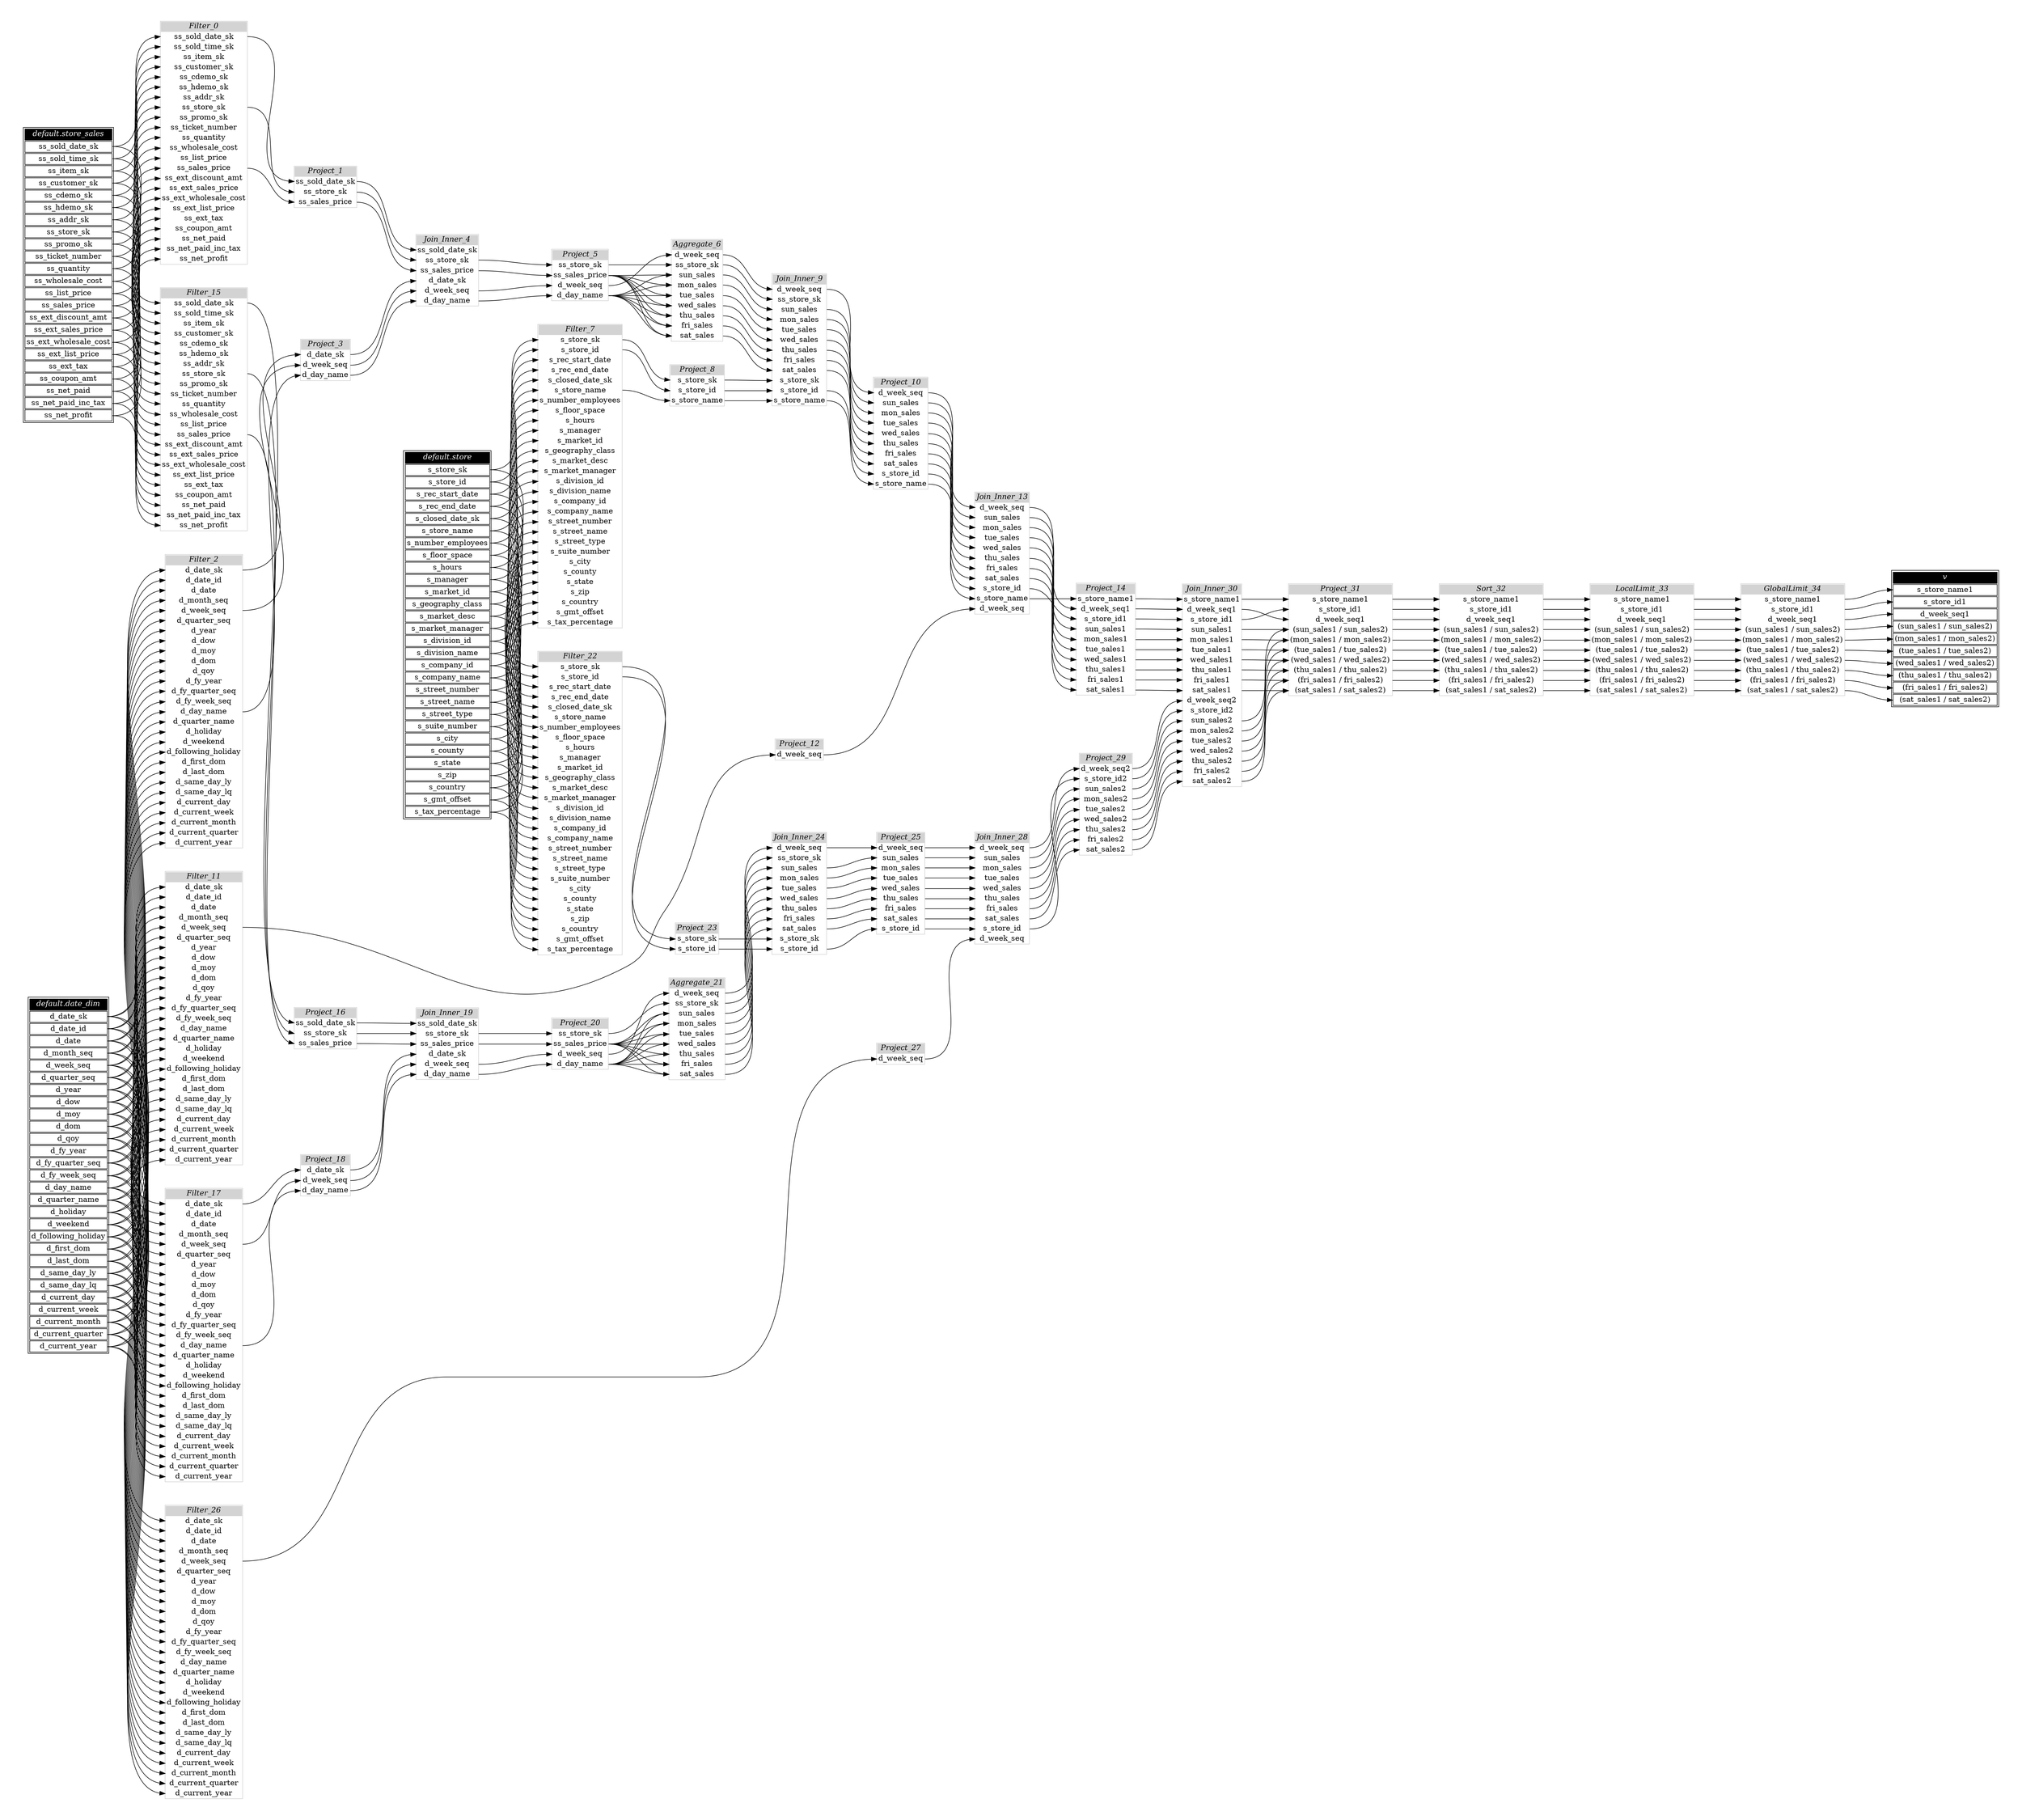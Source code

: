 // Automatically generated by TPCDSFlowTestSuite


digraph {
  graph [pad="0.5" nodesep="0.5" ranksep="1" fontname="Helvetica" rankdir=LR];
  node [shape=plaintext]

  
"Aggregate_21" [label=<
<table color="lightgray" border="1" cellborder="0" cellspacing="0">
  <tr><td bgcolor="lightgray" port="nodeName"><i>Aggregate_21</i></td></tr>
  <tr><td port="0">d_week_seq</td></tr>
<tr><td port="1">ss_store_sk</td></tr>
<tr><td port="2">sun_sales</td></tr>
<tr><td port="3">mon_sales</td></tr>
<tr><td port="4">tue_sales</td></tr>
<tr><td port="5">wed_sales</td></tr>
<tr><td port="6">thu_sales</td></tr>
<tr><td port="7">fri_sales</td></tr>
<tr><td port="8">sat_sales</td></tr>
</table>>];
     

"Aggregate_6" [label=<
<table color="lightgray" border="1" cellborder="0" cellspacing="0">
  <tr><td bgcolor="lightgray" port="nodeName"><i>Aggregate_6</i></td></tr>
  <tr><td port="0">d_week_seq</td></tr>
<tr><td port="1">ss_store_sk</td></tr>
<tr><td port="2">sun_sales</td></tr>
<tr><td port="3">mon_sales</td></tr>
<tr><td port="4">tue_sales</td></tr>
<tr><td port="5">wed_sales</td></tr>
<tr><td port="6">thu_sales</td></tr>
<tr><td port="7">fri_sales</td></tr>
<tr><td port="8">sat_sales</td></tr>
</table>>];
     

"Filter_0" [label=<
<table color="lightgray" border="1" cellborder="0" cellspacing="0">
  <tr><td bgcolor="lightgray" port="nodeName"><i>Filter_0</i></td></tr>
  <tr><td port="0">ss_sold_date_sk</td></tr>
<tr><td port="1">ss_sold_time_sk</td></tr>
<tr><td port="2">ss_item_sk</td></tr>
<tr><td port="3">ss_customer_sk</td></tr>
<tr><td port="4">ss_cdemo_sk</td></tr>
<tr><td port="5">ss_hdemo_sk</td></tr>
<tr><td port="6">ss_addr_sk</td></tr>
<tr><td port="7">ss_store_sk</td></tr>
<tr><td port="8">ss_promo_sk</td></tr>
<tr><td port="9">ss_ticket_number</td></tr>
<tr><td port="10">ss_quantity</td></tr>
<tr><td port="11">ss_wholesale_cost</td></tr>
<tr><td port="12">ss_list_price</td></tr>
<tr><td port="13">ss_sales_price</td></tr>
<tr><td port="14">ss_ext_discount_amt</td></tr>
<tr><td port="15">ss_ext_sales_price</td></tr>
<tr><td port="16">ss_ext_wholesale_cost</td></tr>
<tr><td port="17">ss_ext_list_price</td></tr>
<tr><td port="18">ss_ext_tax</td></tr>
<tr><td port="19">ss_coupon_amt</td></tr>
<tr><td port="20">ss_net_paid</td></tr>
<tr><td port="21">ss_net_paid_inc_tax</td></tr>
<tr><td port="22">ss_net_profit</td></tr>
</table>>];
     

"Filter_11" [label=<
<table color="lightgray" border="1" cellborder="0" cellspacing="0">
  <tr><td bgcolor="lightgray" port="nodeName"><i>Filter_11</i></td></tr>
  <tr><td port="0">d_date_sk</td></tr>
<tr><td port="1">d_date_id</td></tr>
<tr><td port="2">d_date</td></tr>
<tr><td port="3">d_month_seq</td></tr>
<tr><td port="4">d_week_seq</td></tr>
<tr><td port="5">d_quarter_seq</td></tr>
<tr><td port="6">d_year</td></tr>
<tr><td port="7">d_dow</td></tr>
<tr><td port="8">d_moy</td></tr>
<tr><td port="9">d_dom</td></tr>
<tr><td port="10">d_qoy</td></tr>
<tr><td port="11">d_fy_year</td></tr>
<tr><td port="12">d_fy_quarter_seq</td></tr>
<tr><td port="13">d_fy_week_seq</td></tr>
<tr><td port="14">d_day_name</td></tr>
<tr><td port="15">d_quarter_name</td></tr>
<tr><td port="16">d_holiday</td></tr>
<tr><td port="17">d_weekend</td></tr>
<tr><td port="18">d_following_holiday</td></tr>
<tr><td port="19">d_first_dom</td></tr>
<tr><td port="20">d_last_dom</td></tr>
<tr><td port="21">d_same_day_ly</td></tr>
<tr><td port="22">d_same_day_lq</td></tr>
<tr><td port="23">d_current_day</td></tr>
<tr><td port="24">d_current_week</td></tr>
<tr><td port="25">d_current_month</td></tr>
<tr><td port="26">d_current_quarter</td></tr>
<tr><td port="27">d_current_year</td></tr>
</table>>];
     

"Filter_15" [label=<
<table color="lightgray" border="1" cellborder="0" cellspacing="0">
  <tr><td bgcolor="lightgray" port="nodeName"><i>Filter_15</i></td></tr>
  <tr><td port="0">ss_sold_date_sk</td></tr>
<tr><td port="1">ss_sold_time_sk</td></tr>
<tr><td port="2">ss_item_sk</td></tr>
<tr><td port="3">ss_customer_sk</td></tr>
<tr><td port="4">ss_cdemo_sk</td></tr>
<tr><td port="5">ss_hdemo_sk</td></tr>
<tr><td port="6">ss_addr_sk</td></tr>
<tr><td port="7">ss_store_sk</td></tr>
<tr><td port="8">ss_promo_sk</td></tr>
<tr><td port="9">ss_ticket_number</td></tr>
<tr><td port="10">ss_quantity</td></tr>
<tr><td port="11">ss_wholesale_cost</td></tr>
<tr><td port="12">ss_list_price</td></tr>
<tr><td port="13">ss_sales_price</td></tr>
<tr><td port="14">ss_ext_discount_amt</td></tr>
<tr><td port="15">ss_ext_sales_price</td></tr>
<tr><td port="16">ss_ext_wholesale_cost</td></tr>
<tr><td port="17">ss_ext_list_price</td></tr>
<tr><td port="18">ss_ext_tax</td></tr>
<tr><td port="19">ss_coupon_amt</td></tr>
<tr><td port="20">ss_net_paid</td></tr>
<tr><td port="21">ss_net_paid_inc_tax</td></tr>
<tr><td port="22">ss_net_profit</td></tr>
</table>>];
     

"Filter_17" [label=<
<table color="lightgray" border="1" cellborder="0" cellspacing="0">
  <tr><td bgcolor="lightgray" port="nodeName"><i>Filter_17</i></td></tr>
  <tr><td port="0">d_date_sk</td></tr>
<tr><td port="1">d_date_id</td></tr>
<tr><td port="2">d_date</td></tr>
<tr><td port="3">d_month_seq</td></tr>
<tr><td port="4">d_week_seq</td></tr>
<tr><td port="5">d_quarter_seq</td></tr>
<tr><td port="6">d_year</td></tr>
<tr><td port="7">d_dow</td></tr>
<tr><td port="8">d_moy</td></tr>
<tr><td port="9">d_dom</td></tr>
<tr><td port="10">d_qoy</td></tr>
<tr><td port="11">d_fy_year</td></tr>
<tr><td port="12">d_fy_quarter_seq</td></tr>
<tr><td port="13">d_fy_week_seq</td></tr>
<tr><td port="14">d_day_name</td></tr>
<tr><td port="15">d_quarter_name</td></tr>
<tr><td port="16">d_holiday</td></tr>
<tr><td port="17">d_weekend</td></tr>
<tr><td port="18">d_following_holiday</td></tr>
<tr><td port="19">d_first_dom</td></tr>
<tr><td port="20">d_last_dom</td></tr>
<tr><td port="21">d_same_day_ly</td></tr>
<tr><td port="22">d_same_day_lq</td></tr>
<tr><td port="23">d_current_day</td></tr>
<tr><td port="24">d_current_week</td></tr>
<tr><td port="25">d_current_month</td></tr>
<tr><td port="26">d_current_quarter</td></tr>
<tr><td port="27">d_current_year</td></tr>
</table>>];
     

"Filter_2" [label=<
<table color="lightgray" border="1" cellborder="0" cellspacing="0">
  <tr><td bgcolor="lightgray" port="nodeName"><i>Filter_2</i></td></tr>
  <tr><td port="0">d_date_sk</td></tr>
<tr><td port="1">d_date_id</td></tr>
<tr><td port="2">d_date</td></tr>
<tr><td port="3">d_month_seq</td></tr>
<tr><td port="4">d_week_seq</td></tr>
<tr><td port="5">d_quarter_seq</td></tr>
<tr><td port="6">d_year</td></tr>
<tr><td port="7">d_dow</td></tr>
<tr><td port="8">d_moy</td></tr>
<tr><td port="9">d_dom</td></tr>
<tr><td port="10">d_qoy</td></tr>
<tr><td port="11">d_fy_year</td></tr>
<tr><td port="12">d_fy_quarter_seq</td></tr>
<tr><td port="13">d_fy_week_seq</td></tr>
<tr><td port="14">d_day_name</td></tr>
<tr><td port="15">d_quarter_name</td></tr>
<tr><td port="16">d_holiday</td></tr>
<tr><td port="17">d_weekend</td></tr>
<tr><td port="18">d_following_holiday</td></tr>
<tr><td port="19">d_first_dom</td></tr>
<tr><td port="20">d_last_dom</td></tr>
<tr><td port="21">d_same_day_ly</td></tr>
<tr><td port="22">d_same_day_lq</td></tr>
<tr><td port="23">d_current_day</td></tr>
<tr><td port="24">d_current_week</td></tr>
<tr><td port="25">d_current_month</td></tr>
<tr><td port="26">d_current_quarter</td></tr>
<tr><td port="27">d_current_year</td></tr>
</table>>];
     

"Filter_22" [label=<
<table color="lightgray" border="1" cellborder="0" cellspacing="0">
  <tr><td bgcolor="lightgray" port="nodeName"><i>Filter_22</i></td></tr>
  <tr><td port="0">s_store_sk</td></tr>
<tr><td port="1">s_store_id</td></tr>
<tr><td port="2">s_rec_start_date</td></tr>
<tr><td port="3">s_rec_end_date</td></tr>
<tr><td port="4">s_closed_date_sk</td></tr>
<tr><td port="5">s_store_name</td></tr>
<tr><td port="6">s_number_employees</td></tr>
<tr><td port="7">s_floor_space</td></tr>
<tr><td port="8">s_hours</td></tr>
<tr><td port="9">s_manager</td></tr>
<tr><td port="10">s_market_id</td></tr>
<tr><td port="11">s_geography_class</td></tr>
<tr><td port="12">s_market_desc</td></tr>
<tr><td port="13">s_market_manager</td></tr>
<tr><td port="14">s_division_id</td></tr>
<tr><td port="15">s_division_name</td></tr>
<tr><td port="16">s_company_id</td></tr>
<tr><td port="17">s_company_name</td></tr>
<tr><td port="18">s_street_number</td></tr>
<tr><td port="19">s_street_name</td></tr>
<tr><td port="20">s_street_type</td></tr>
<tr><td port="21">s_suite_number</td></tr>
<tr><td port="22">s_city</td></tr>
<tr><td port="23">s_county</td></tr>
<tr><td port="24">s_state</td></tr>
<tr><td port="25">s_zip</td></tr>
<tr><td port="26">s_country</td></tr>
<tr><td port="27">s_gmt_offset</td></tr>
<tr><td port="28">s_tax_percentage</td></tr>
</table>>];
     

"Filter_26" [label=<
<table color="lightgray" border="1" cellborder="0" cellspacing="0">
  <tr><td bgcolor="lightgray" port="nodeName"><i>Filter_26</i></td></tr>
  <tr><td port="0">d_date_sk</td></tr>
<tr><td port="1">d_date_id</td></tr>
<tr><td port="2">d_date</td></tr>
<tr><td port="3">d_month_seq</td></tr>
<tr><td port="4">d_week_seq</td></tr>
<tr><td port="5">d_quarter_seq</td></tr>
<tr><td port="6">d_year</td></tr>
<tr><td port="7">d_dow</td></tr>
<tr><td port="8">d_moy</td></tr>
<tr><td port="9">d_dom</td></tr>
<tr><td port="10">d_qoy</td></tr>
<tr><td port="11">d_fy_year</td></tr>
<tr><td port="12">d_fy_quarter_seq</td></tr>
<tr><td port="13">d_fy_week_seq</td></tr>
<tr><td port="14">d_day_name</td></tr>
<tr><td port="15">d_quarter_name</td></tr>
<tr><td port="16">d_holiday</td></tr>
<tr><td port="17">d_weekend</td></tr>
<tr><td port="18">d_following_holiday</td></tr>
<tr><td port="19">d_first_dom</td></tr>
<tr><td port="20">d_last_dom</td></tr>
<tr><td port="21">d_same_day_ly</td></tr>
<tr><td port="22">d_same_day_lq</td></tr>
<tr><td port="23">d_current_day</td></tr>
<tr><td port="24">d_current_week</td></tr>
<tr><td port="25">d_current_month</td></tr>
<tr><td port="26">d_current_quarter</td></tr>
<tr><td port="27">d_current_year</td></tr>
</table>>];
     

"Filter_7" [label=<
<table color="lightgray" border="1" cellborder="0" cellspacing="0">
  <tr><td bgcolor="lightgray" port="nodeName"><i>Filter_7</i></td></tr>
  <tr><td port="0">s_store_sk</td></tr>
<tr><td port="1">s_store_id</td></tr>
<tr><td port="2">s_rec_start_date</td></tr>
<tr><td port="3">s_rec_end_date</td></tr>
<tr><td port="4">s_closed_date_sk</td></tr>
<tr><td port="5">s_store_name</td></tr>
<tr><td port="6">s_number_employees</td></tr>
<tr><td port="7">s_floor_space</td></tr>
<tr><td port="8">s_hours</td></tr>
<tr><td port="9">s_manager</td></tr>
<tr><td port="10">s_market_id</td></tr>
<tr><td port="11">s_geography_class</td></tr>
<tr><td port="12">s_market_desc</td></tr>
<tr><td port="13">s_market_manager</td></tr>
<tr><td port="14">s_division_id</td></tr>
<tr><td port="15">s_division_name</td></tr>
<tr><td port="16">s_company_id</td></tr>
<tr><td port="17">s_company_name</td></tr>
<tr><td port="18">s_street_number</td></tr>
<tr><td port="19">s_street_name</td></tr>
<tr><td port="20">s_street_type</td></tr>
<tr><td port="21">s_suite_number</td></tr>
<tr><td port="22">s_city</td></tr>
<tr><td port="23">s_county</td></tr>
<tr><td port="24">s_state</td></tr>
<tr><td port="25">s_zip</td></tr>
<tr><td port="26">s_country</td></tr>
<tr><td port="27">s_gmt_offset</td></tr>
<tr><td port="28">s_tax_percentage</td></tr>
</table>>];
     

"GlobalLimit_34" [label=<
<table color="lightgray" border="1" cellborder="0" cellspacing="0">
  <tr><td bgcolor="lightgray" port="nodeName"><i>GlobalLimit_34</i></td></tr>
  <tr><td port="0">s_store_name1</td></tr>
<tr><td port="1">s_store_id1</td></tr>
<tr><td port="2">d_week_seq1</td></tr>
<tr><td port="3">(sun_sales1 / sun_sales2)</td></tr>
<tr><td port="4">(mon_sales1 / mon_sales2)</td></tr>
<tr><td port="5">(tue_sales1 / tue_sales2)</td></tr>
<tr><td port="6">(wed_sales1 / wed_sales2)</td></tr>
<tr><td port="7">(thu_sales1 / thu_sales2)</td></tr>
<tr><td port="8">(fri_sales1 / fri_sales2)</td></tr>
<tr><td port="9">(sat_sales1 / sat_sales2)</td></tr>
</table>>];
     

"Join_Inner_13" [label=<
<table color="lightgray" border="1" cellborder="0" cellspacing="0">
  <tr><td bgcolor="lightgray" port="nodeName"><i>Join_Inner_13</i></td></tr>
  <tr><td port="0">d_week_seq</td></tr>
<tr><td port="1">sun_sales</td></tr>
<tr><td port="2">mon_sales</td></tr>
<tr><td port="3">tue_sales</td></tr>
<tr><td port="4">wed_sales</td></tr>
<tr><td port="5">thu_sales</td></tr>
<tr><td port="6">fri_sales</td></tr>
<tr><td port="7">sat_sales</td></tr>
<tr><td port="8">s_store_id</td></tr>
<tr><td port="9">s_store_name</td></tr>
<tr><td port="10">d_week_seq</td></tr>
</table>>];
     

"Join_Inner_19" [label=<
<table color="lightgray" border="1" cellborder="0" cellspacing="0">
  <tr><td bgcolor="lightgray" port="nodeName"><i>Join_Inner_19</i></td></tr>
  <tr><td port="0">ss_sold_date_sk</td></tr>
<tr><td port="1">ss_store_sk</td></tr>
<tr><td port="2">ss_sales_price</td></tr>
<tr><td port="3">d_date_sk</td></tr>
<tr><td port="4">d_week_seq</td></tr>
<tr><td port="5">d_day_name</td></tr>
</table>>];
     

"Join_Inner_24" [label=<
<table color="lightgray" border="1" cellborder="0" cellspacing="0">
  <tr><td bgcolor="lightgray" port="nodeName"><i>Join_Inner_24</i></td></tr>
  <tr><td port="0">d_week_seq</td></tr>
<tr><td port="1">ss_store_sk</td></tr>
<tr><td port="2">sun_sales</td></tr>
<tr><td port="3">mon_sales</td></tr>
<tr><td port="4">tue_sales</td></tr>
<tr><td port="5">wed_sales</td></tr>
<tr><td port="6">thu_sales</td></tr>
<tr><td port="7">fri_sales</td></tr>
<tr><td port="8">sat_sales</td></tr>
<tr><td port="9">s_store_sk</td></tr>
<tr><td port="10">s_store_id</td></tr>
</table>>];
     

"Join_Inner_28" [label=<
<table color="lightgray" border="1" cellborder="0" cellspacing="0">
  <tr><td bgcolor="lightgray" port="nodeName"><i>Join_Inner_28</i></td></tr>
  <tr><td port="0">d_week_seq</td></tr>
<tr><td port="1">sun_sales</td></tr>
<tr><td port="2">mon_sales</td></tr>
<tr><td port="3">tue_sales</td></tr>
<tr><td port="4">wed_sales</td></tr>
<tr><td port="5">thu_sales</td></tr>
<tr><td port="6">fri_sales</td></tr>
<tr><td port="7">sat_sales</td></tr>
<tr><td port="8">s_store_id</td></tr>
<tr><td port="9">d_week_seq</td></tr>
</table>>];
     

"Join_Inner_30" [label=<
<table color="lightgray" border="1" cellborder="0" cellspacing="0">
  <tr><td bgcolor="lightgray" port="nodeName"><i>Join_Inner_30</i></td></tr>
  <tr><td port="0">s_store_name1</td></tr>
<tr><td port="1">d_week_seq1</td></tr>
<tr><td port="2">s_store_id1</td></tr>
<tr><td port="3">sun_sales1</td></tr>
<tr><td port="4">mon_sales1</td></tr>
<tr><td port="5">tue_sales1</td></tr>
<tr><td port="6">wed_sales1</td></tr>
<tr><td port="7">thu_sales1</td></tr>
<tr><td port="8">fri_sales1</td></tr>
<tr><td port="9">sat_sales1</td></tr>
<tr><td port="10">d_week_seq2</td></tr>
<tr><td port="11">s_store_id2</td></tr>
<tr><td port="12">sun_sales2</td></tr>
<tr><td port="13">mon_sales2</td></tr>
<tr><td port="14">tue_sales2</td></tr>
<tr><td port="15">wed_sales2</td></tr>
<tr><td port="16">thu_sales2</td></tr>
<tr><td port="17">fri_sales2</td></tr>
<tr><td port="18">sat_sales2</td></tr>
</table>>];
     

"Join_Inner_4" [label=<
<table color="lightgray" border="1" cellborder="0" cellspacing="0">
  <tr><td bgcolor="lightgray" port="nodeName"><i>Join_Inner_4</i></td></tr>
  <tr><td port="0">ss_sold_date_sk</td></tr>
<tr><td port="1">ss_store_sk</td></tr>
<tr><td port="2">ss_sales_price</td></tr>
<tr><td port="3">d_date_sk</td></tr>
<tr><td port="4">d_week_seq</td></tr>
<tr><td port="5">d_day_name</td></tr>
</table>>];
     

"Join_Inner_9" [label=<
<table color="lightgray" border="1" cellborder="0" cellspacing="0">
  <tr><td bgcolor="lightgray" port="nodeName"><i>Join_Inner_9</i></td></tr>
  <tr><td port="0">d_week_seq</td></tr>
<tr><td port="1">ss_store_sk</td></tr>
<tr><td port="2">sun_sales</td></tr>
<tr><td port="3">mon_sales</td></tr>
<tr><td port="4">tue_sales</td></tr>
<tr><td port="5">wed_sales</td></tr>
<tr><td port="6">thu_sales</td></tr>
<tr><td port="7">fri_sales</td></tr>
<tr><td port="8">sat_sales</td></tr>
<tr><td port="9">s_store_sk</td></tr>
<tr><td port="10">s_store_id</td></tr>
<tr><td port="11">s_store_name</td></tr>
</table>>];
     

"LocalLimit_33" [label=<
<table color="lightgray" border="1" cellborder="0" cellspacing="0">
  <tr><td bgcolor="lightgray" port="nodeName"><i>LocalLimit_33</i></td></tr>
  <tr><td port="0">s_store_name1</td></tr>
<tr><td port="1">s_store_id1</td></tr>
<tr><td port="2">d_week_seq1</td></tr>
<tr><td port="3">(sun_sales1 / sun_sales2)</td></tr>
<tr><td port="4">(mon_sales1 / mon_sales2)</td></tr>
<tr><td port="5">(tue_sales1 / tue_sales2)</td></tr>
<tr><td port="6">(wed_sales1 / wed_sales2)</td></tr>
<tr><td port="7">(thu_sales1 / thu_sales2)</td></tr>
<tr><td port="8">(fri_sales1 / fri_sales2)</td></tr>
<tr><td port="9">(sat_sales1 / sat_sales2)</td></tr>
</table>>];
     

"Project_1" [label=<
<table color="lightgray" border="1" cellborder="0" cellspacing="0">
  <tr><td bgcolor="lightgray" port="nodeName"><i>Project_1</i></td></tr>
  <tr><td port="0">ss_sold_date_sk</td></tr>
<tr><td port="1">ss_store_sk</td></tr>
<tr><td port="2">ss_sales_price</td></tr>
</table>>];
     

"Project_10" [label=<
<table color="lightgray" border="1" cellborder="0" cellspacing="0">
  <tr><td bgcolor="lightgray" port="nodeName"><i>Project_10</i></td></tr>
  <tr><td port="0">d_week_seq</td></tr>
<tr><td port="1">sun_sales</td></tr>
<tr><td port="2">mon_sales</td></tr>
<tr><td port="3">tue_sales</td></tr>
<tr><td port="4">wed_sales</td></tr>
<tr><td port="5">thu_sales</td></tr>
<tr><td port="6">fri_sales</td></tr>
<tr><td port="7">sat_sales</td></tr>
<tr><td port="8">s_store_id</td></tr>
<tr><td port="9">s_store_name</td></tr>
</table>>];
     

"Project_12" [label=<
<table color="lightgray" border="1" cellborder="0" cellspacing="0">
  <tr><td bgcolor="lightgray" port="nodeName"><i>Project_12</i></td></tr>
  <tr><td port="0">d_week_seq</td></tr>
</table>>];
     

"Project_14" [label=<
<table color="lightgray" border="1" cellborder="0" cellspacing="0">
  <tr><td bgcolor="lightgray" port="nodeName"><i>Project_14</i></td></tr>
  <tr><td port="0">s_store_name1</td></tr>
<tr><td port="1">d_week_seq1</td></tr>
<tr><td port="2">s_store_id1</td></tr>
<tr><td port="3">sun_sales1</td></tr>
<tr><td port="4">mon_sales1</td></tr>
<tr><td port="5">tue_sales1</td></tr>
<tr><td port="6">wed_sales1</td></tr>
<tr><td port="7">thu_sales1</td></tr>
<tr><td port="8">fri_sales1</td></tr>
<tr><td port="9">sat_sales1</td></tr>
</table>>];
     

"Project_16" [label=<
<table color="lightgray" border="1" cellborder="0" cellspacing="0">
  <tr><td bgcolor="lightgray" port="nodeName"><i>Project_16</i></td></tr>
  <tr><td port="0">ss_sold_date_sk</td></tr>
<tr><td port="1">ss_store_sk</td></tr>
<tr><td port="2">ss_sales_price</td></tr>
</table>>];
     

"Project_18" [label=<
<table color="lightgray" border="1" cellborder="0" cellspacing="0">
  <tr><td bgcolor="lightgray" port="nodeName"><i>Project_18</i></td></tr>
  <tr><td port="0">d_date_sk</td></tr>
<tr><td port="1">d_week_seq</td></tr>
<tr><td port="2">d_day_name</td></tr>
</table>>];
     

"Project_20" [label=<
<table color="lightgray" border="1" cellborder="0" cellspacing="0">
  <tr><td bgcolor="lightgray" port="nodeName"><i>Project_20</i></td></tr>
  <tr><td port="0">ss_store_sk</td></tr>
<tr><td port="1">ss_sales_price</td></tr>
<tr><td port="2">d_week_seq</td></tr>
<tr><td port="3">d_day_name</td></tr>
</table>>];
     

"Project_23" [label=<
<table color="lightgray" border="1" cellborder="0" cellspacing="0">
  <tr><td bgcolor="lightgray" port="nodeName"><i>Project_23</i></td></tr>
  <tr><td port="0">s_store_sk</td></tr>
<tr><td port="1">s_store_id</td></tr>
</table>>];
     

"Project_25" [label=<
<table color="lightgray" border="1" cellborder="0" cellspacing="0">
  <tr><td bgcolor="lightgray" port="nodeName"><i>Project_25</i></td></tr>
  <tr><td port="0">d_week_seq</td></tr>
<tr><td port="1">sun_sales</td></tr>
<tr><td port="2">mon_sales</td></tr>
<tr><td port="3">tue_sales</td></tr>
<tr><td port="4">wed_sales</td></tr>
<tr><td port="5">thu_sales</td></tr>
<tr><td port="6">fri_sales</td></tr>
<tr><td port="7">sat_sales</td></tr>
<tr><td port="8">s_store_id</td></tr>
</table>>];
     

"Project_27" [label=<
<table color="lightgray" border="1" cellborder="0" cellspacing="0">
  <tr><td bgcolor="lightgray" port="nodeName"><i>Project_27</i></td></tr>
  <tr><td port="0">d_week_seq</td></tr>
</table>>];
     

"Project_29" [label=<
<table color="lightgray" border="1" cellborder="0" cellspacing="0">
  <tr><td bgcolor="lightgray" port="nodeName"><i>Project_29</i></td></tr>
  <tr><td port="0">d_week_seq2</td></tr>
<tr><td port="1">s_store_id2</td></tr>
<tr><td port="2">sun_sales2</td></tr>
<tr><td port="3">mon_sales2</td></tr>
<tr><td port="4">tue_sales2</td></tr>
<tr><td port="5">wed_sales2</td></tr>
<tr><td port="6">thu_sales2</td></tr>
<tr><td port="7">fri_sales2</td></tr>
<tr><td port="8">sat_sales2</td></tr>
</table>>];
     

"Project_3" [label=<
<table color="lightgray" border="1" cellborder="0" cellspacing="0">
  <tr><td bgcolor="lightgray" port="nodeName"><i>Project_3</i></td></tr>
  <tr><td port="0">d_date_sk</td></tr>
<tr><td port="1">d_week_seq</td></tr>
<tr><td port="2">d_day_name</td></tr>
</table>>];
     

"Project_31" [label=<
<table color="lightgray" border="1" cellborder="0" cellspacing="0">
  <tr><td bgcolor="lightgray" port="nodeName"><i>Project_31</i></td></tr>
  <tr><td port="0">s_store_name1</td></tr>
<tr><td port="1">s_store_id1</td></tr>
<tr><td port="2">d_week_seq1</td></tr>
<tr><td port="3">(sun_sales1 / sun_sales2)</td></tr>
<tr><td port="4">(mon_sales1 / mon_sales2)</td></tr>
<tr><td port="5">(tue_sales1 / tue_sales2)</td></tr>
<tr><td port="6">(wed_sales1 / wed_sales2)</td></tr>
<tr><td port="7">(thu_sales1 / thu_sales2)</td></tr>
<tr><td port="8">(fri_sales1 / fri_sales2)</td></tr>
<tr><td port="9">(sat_sales1 / sat_sales2)</td></tr>
</table>>];
     

"Project_5" [label=<
<table color="lightgray" border="1" cellborder="0" cellspacing="0">
  <tr><td bgcolor="lightgray" port="nodeName"><i>Project_5</i></td></tr>
  <tr><td port="0">ss_store_sk</td></tr>
<tr><td port="1">ss_sales_price</td></tr>
<tr><td port="2">d_week_seq</td></tr>
<tr><td port="3">d_day_name</td></tr>
</table>>];
     

"Project_8" [label=<
<table color="lightgray" border="1" cellborder="0" cellspacing="0">
  <tr><td bgcolor="lightgray" port="nodeName"><i>Project_8</i></td></tr>
  <tr><td port="0">s_store_sk</td></tr>
<tr><td port="1">s_store_id</td></tr>
<tr><td port="2">s_store_name</td></tr>
</table>>];
     

"Sort_32" [label=<
<table color="lightgray" border="1" cellborder="0" cellspacing="0">
  <tr><td bgcolor="lightgray" port="nodeName"><i>Sort_32</i></td></tr>
  <tr><td port="0">s_store_name1</td></tr>
<tr><td port="1">s_store_id1</td></tr>
<tr><td port="2">d_week_seq1</td></tr>
<tr><td port="3">(sun_sales1 / sun_sales2)</td></tr>
<tr><td port="4">(mon_sales1 / mon_sales2)</td></tr>
<tr><td port="5">(tue_sales1 / tue_sales2)</td></tr>
<tr><td port="6">(wed_sales1 / wed_sales2)</td></tr>
<tr><td port="7">(thu_sales1 / thu_sales2)</td></tr>
<tr><td port="8">(fri_sales1 / fri_sales2)</td></tr>
<tr><td port="9">(sat_sales1 / sat_sales2)</td></tr>
</table>>];
     

"default.date_dim" [color="black" label=<
<table>
  <tr><td bgcolor="black" port="nodeName"><i><font color="white">default.date_dim</font></i></td></tr>
  <tr><td port="0">d_date_sk</td></tr>
<tr><td port="1">d_date_id</td></tr>
<tr><td port="2">d_date</td></tr>
<tr><td port="3">d_month_seq</td></tr>
<tr><td port="4">d_week_seq</td></tr>
<tr><td port="5">d_quarter_seq</td></tr>
<tr><td port="6">d_year</td></tr>
<tr><td port="7">d_dow</td></tr>
<tr><td port="8">d_moy</td></tr>
<tr><td port="9">d_dom</td></tr>
<tr><td port="10">d_qoy</td></tr>
<tr><td port="11">d_fy_year</td></tr>
<tr><td port="12">d_fy_quarter_seq</td></tr>
<tr><td port="13">d_fy_week_seq</td></tr>
<tr><td port="14">d_day_name</td></tr>
<tr><td port="15">d_quarter_name</td></tr>
<tr><td port="16">d_holiday</td></tr>
<tr><td port="17">d_weekend</td></tr>
<tr><td port="18">d_following_holiday</td></tr>
<tr><td port="19">d_first_dom</td></tr>
<tr><td port="20">d_last_dom</td></tr>
<tr><td port="21">d_same_day_ly</td></tr>
<tr><td port="22">d_same_day_lq</td></tr>
<tr><td port="23">d_current_day</td></tr>
<tr><td port="24">d_current_week</td></tr>
<tr><td port="25">d_current_month</td></tr>
<tr><td port="26">d_current_quarter</td></tr>
<tr><td port="27">d_current_year</td></tr>
</table>>];
     

"default.store" [color="black" label=<
<table>
  <tr><td bgcolor="black" port="nodeName"><i><font color="white">default.store</font></i></td></tr>
  <tr><td port="0">s_store_sk</td></tr>
<tr><td port="1">s_store_id</td></tr>
<tr><td port="2">s_rec_start_date</td></tr>
<tr><td port="3">s_rec_end_date</td></tr>
<tr><td port="4">s_closed_date_sk</td></tr>
<tr><td port="5">s_store_name</td></tr>
<tr><td port="6">s_number_employees</td></tr>
<tr><td port="7">s_floor_space</td></tr>
<tr><td port="8">s_hours</td></tr>
<tr><td port="9">s_manager</td></tr>
<tr><td port="10">s_market_id</td></tr>
<tr><td port="11">s_geography_class</td></tr>
<tr><td port="12">s_market_desc</td></tr>
<tr><td port="13">s_market_manager</td></tr>
<tr><td port="14">s_division_id</td></tr>
<tr><td port="15">s_division_name</td></tr>
<tr><td port="16">s_company_id</td></tr>
<tr><td port="17">s_company_name</td></tr>
<tr><td port="18">s_street_number</td></tr>
<tr><td port="19">s_street_name</td></tr>
<tr><td port="20">s_street_type</td></tr>
<tr><td port="21">s_suite_number</td></tr>
<tr><td port="22">s_city</td></tr>
<tr><td port="23">s_county</td></tr>
<tr><td port="24">s_state</td></tr>
<tr><td port="25">s_zip</td></tr>
<tr><td port="26">s_country</td></tr>
<tr><td port="27">s_gmt_offset</td></tr>
<tr><td port="28">s_tax_percentage</td></tr>
</table>>];
     

"default.store_sales" [color="black" label=<
<table>
  <tr><td bgcolor="black" port="nodeName"><i><font color="white">default.store_sales</font></i></td></tr>
  <tr><td port="0">ss_sold_date_sk</td></tr>
<tr><td port="1">ss_sold_time_sk</td></tr>
<tr><td port="2">ss_item_sk</td></tr>
<tr><td port="3">ss_customer_sk</td></tr>
<tr><td port="4">ss_cdemo_sk</td></tr>
<tr><td port="5">ss_hdemo_sk</td></tr>
<tr><td port="6">ss_addr_sk</td></tr>
<tr><td port="7">ss_store_sk</td></tr>
<tr><td port="8">ss_promo_sk</td></tr>
<tr><td port="9">ss_ticket_number</td></tr>
<tr><td port="10">ss_quantity</td></tr>
<tr><td port="11">ss_wholesale_cost</td></tr>
<tr><td port="12">ss_list_price</td></tr>
<tr><td port="13">ss_sales_price</td></tr>
<tr><td port="14">ss_ext_discount_amt</td></tr>
<tr><td port="15">ss_ext_sales_price</td></tr>
<tr><td port="16">ss_ext_wholesale_cost</td></tr>
<tr><td port="17">ss_ext_list_price</td></tr>
<tr><td port="18">ss_ext_tax</td></tr>
<tr><td port="19">ss_coupon_amt</td></tr>
<tr><td port="20">ss_net_paid</td></tr>
<tr><td port="21">ss_net_paid_inc_tax</td></tr>
<tr><td port="22">ss_net_profit</td></tr>
</table>>];
     

"v" [color="black" label=<
<table>
  <tr><td bgcolor="black" port="nodeName"><i><font color="white">v</font></i></td></tr>
  <tr><td port="0">s_store_name1</td></tr>
<tr><td port="1">s_store_id1</td></tr>
<tr><td port="2">d_week_seq1</td></tr>
<tr><td port="3">(sun_sales1 / sun_sales2)</td></tr>
<tr><td port="4">(mon_sales1 / mon_sales2)</td></tr>
<tr><td port="5">(tue_sales1 / tue_sales2)</td></tr>
<tr><td port="6">(wed_sales1 / wed_sales2)</td></tr>
<tr><td port="7">(thu_sales1 / thu_sales2)</td></tr>
<tr><td port="8">(fri_sales1 / fri_sales2)</td></tr>
<tr><td port="9">(sat_sales1 / sat_sales2)</td></tr>
</table>>];
     
  "Aggregate_21":0 -> "Join_Inner_24":0;
"Aggregate_21":1 -> "Join_Inner_24":1;
"Aggregate_21":2 -> "Join_Inner_24":2;
"Aggregate_21":3 -> "Join_Inner_24":3;
"Aggregate_21":4 -> "Join_Inner_24":4;
"Aggregate_21":5 -> "Join_Inner_24":5;
"Aggregate_21":6 -> "Join_Inner_24":6;
"Aggregate_21":7 -> "Join_Inner_24":7;
"Aggregate_21":8 -> "Join_Inner_24":8;
"Aggregate_6":0 -> "Join_Inner_9":0;
"Aggregate_6":1 -> "Join_Inner_9":1;
"Aggregate_6":2 -> "Join_Inner_9":2;
"Aggregate_6":3 -> "Join_Inner_9":3;
"Aggregate_6":4 -> "Join_Inner_9":4;
"Aggregate_6":5 -> "Join_Inner_9":5;
"Aggregate_6":6 -> "Join_Inner_9":6;
"Aggregate_6":7 -> "Join_Inner_9":7;
"Aggregate_6":8 -> "Join_Inner_9":8;
"Filter_0":0 -> "Project_1":0;
"Filter_0":13 -> "Project_1":2;
"Filter_0":7 -> "Project_1":1;
"Filter_11":4 -> "Project_12":0;
"Filter_15":0 -> "Project_16":0;
"Filter_15":13 -> "Project_16":2;
"Filter_15":7 -> "Project_16":1;
"Filter_17":0 -> "Project_18":0;
"Filter_17":14 -> "Project_18":2;
"Filter_17":4 -> "Project_18":1;
"Filter_2":0 -> "Project_3":0;
"Filter_2":14 -> "Project_3":2;
"Filter_2":4 -> "Project_3":1;
"Filter_22":0 -> "Project_23":0;
"Filter_22":1 -> "Project_23":1;
"Filter_26":4 -> "Project_27":0;
"Filter_7":0 -> "Project_8":0;
"Filter_7":1 -> "Project_8":1;
"Filter_7":5 -> "Project_8":2;
"GlobalLimit_34":0 -> "v":0;
"GlobalLimit_34":1 -> "v":1;
"GlobalLimit_34":2 -> "v":2;
"GlobalLimit_34":3 -> "v":3;
"GlobalLimit_34":4 -> "v":4;
"GlobalLimit_34":5 -> "v":5;
"GlobalLimit_34":6 -> "v":6;
"GlobalLimit_34":7 -> "v":7;
"GlobalLimit_34":8 -> "v":8;
"GlobalLimit_34":9 -> "v":9;
"Join_Inner_13":0 -> "Project_14":1;
"Join_Inner_13":1 -> "Project_14":3;
"Join_Inner_13":2 -> "Project_14":4;
"Join_Inner_13":3 -> "Project_14":5;
"Join_Inner_13":4 -> "Project_14":6;
"Join_Inner_13":5 -> "Project_14":7;
"Join_Inner_13":6 -> "Project_14":8;
"Join_Inner_13":7 -> "Project_14":9;
"Join_Inner_13":8 -> "Project_14":2;
"Join_Inner_13":9 -> "Project_14":0;
"Join_Inner_19":1 -> "Project_20":0;
"Join_Inner_19":2 -> "Project_20":1;
"Join_Inner_19":4 -> "Project_20":2;
"Join_Inner_19":5 -> "Project_20":3;
"Join_Inner_24":0 -> "Project_25":0;
"Join_Inner_24":10 -> "Project_25":8;
"Join_Inner_24":2 -> "Project_25":1;
"Join_Inner_24":3 -> "Project_25":2;
"Join_Inner_24":4 -> "Project_25":3;
"Join_Inner_24":5 -> "Project_25":4;
"Join_Inner_24":6 -> "Project_25":5;
"Join_Inner_24":7 -> "Project_25":6;
"Join_Inner_24":8 -> "Project_25":7;
"Join_Inner_28":0 -> "Project_29":0;
"Join_Inner_28":1 -> "Project_29":2;
"Join_Inner_28":2 -> "Project_29":3;
"Join_Inner_28":3 -> "Project_29":4;
"Join_Inner_28":4 -> "Project_29":5;
"Join_Inner_28":5 -> "Project_29":6;
"Join_Inner_28":6 -> "Project_29":7;
"Join_Inner_28":7 -> "Project_29":8;
"Join_Inner_28":8 -> "Project_29":1;
"Join_Inner_30":0 -> "Project_31":0;
"Join_Inner_30":1 -> "Project_31":2;
"Join_Inner_30":12 -> "Project_31":3;
"Join_Inner_30":13 -> "Project_31":4;
"Join_Inner_30":14 -> "Project_31":5;
"Join_Inner_30":15 -> "Project_31":6;
"Join_Inner_30":16 -> "Project_31":7;
"Join_Inner_30":17 -> "Project_31":8;
"Join_Inner_30":18 -> "Project_31":9;
"Join_Inner_30":2 -> "Project_31":1;
"Join_Inner_30":3 -> "Project_31":3;
"Join_Inner_30":4 -> "Project_31":4;
"Join_Inner_30":5 -> "Project_31":5;
"Join_Inner_30":6 -> "Project_31":6;
"Join_Inner_30":7 -> "Project_31":7;
"Join_Inner_30":8 -> "Project_31":8;
"Join_Inner_30":9 -> "Project_31":9;
"Join_Inner_4":1 -> "Project_5":0;
"Join_Inner_4":2 -> "Project_5":1;
"Join_Inner_4":4 -> "Project_5":2;
"Join_Inner_4":5 -> "Project_5":3;
"Join_Inner_9":0 -> "Project_10":0;
"Join_Inner_9":10 -> "Project_10":8;
"Join_Inner_9":11 -> "Project_10":9;
"Join_Inner_9":2 -> "Project_10":1;
"Join_Inner_9":3 -> "Project_10":2;
"Join_Inner_9":4 -> "Project_10":3;
"Join_Inner_9":5 -> "Project_10":4;
"Join_Inner_9":6 -> "Project_10":5;
"Join_Inner_9":7 -> "Project_10":6;
"Join_Inner_9":8 -> "Project_10":7;
"LocalLimit_33":0 -> "GlobalLimit_34":0;
"LocalLimit_33":1 -> "GlobalLimit_34":1;
"LocalLimit_33":2 -> "GlobalLimit_34":2;
"LocalLimit_33":3 -> "GlobalLimit_34":3;
"LocalLimit_33":4 -> "GlobalLimit_34":4;
"LocalLimit_33":5 -> "GlobalLimit_34":5;
"LocalLimit_33":6 -> "GlobalLimit_34":6;
"LocalLimit_33":7 -> "GlobalLimit_34":7;
"LocalLimit_33":8 -> "GlobalLimit_34":8;
"LocalLimit_33":9 -> "GlobalLimit_34":9;
"Project_1":0 -> "Join_Inner_4":0;
"Project_1":1 -> "Join_Inner_4":1;
"Project_1":2 -> "Join_Inner_4":2;
"Project_10":0 -> "Join_Inner_13":0;
"Project_10":1 -> "Join_Inner_13":1;
"Project_10":2 -> "Join_Inner_13":2;
"Project_10":3 -> "Join_Inner_13":3;
"Project_10":4 -> "Join_Inner_13":4;
"Project_10":5 -> "Join_Inner_13":5;
"Project_10":6 -> "Join_Inner_13":6;
"Project_10":7 -> "Join_Inner_13":7;
"Project_10":8 -> "Join_Inner_13":8;
"Project_10":9 -> "Join_Inner_13":9;
"Project_12":0 -> "Join_Inner_13":10;
"Project_14":0 -> "Join_Inner_30":0;
"Project_14":1 -> "Join_Inner_30":1;
"Project_14":2 -> "Join_Inner_30":2;
"Project_14":3 -> "Join_Inner_30":3;
"Project_14":4 -> "Join_Inner_30":4;
"Project_14":5 -> "Join_Inner_30":5;
"Project_14":6 -> "Join_Inner_30":6;
"Project_14":7 -> "Join_Inner_30":7;
"Project_14":8 -> "Join_Inner_30":8;
"Project_14":9 -> "Join_Inner_30":9;
"Project_16":0 -> "Join_Inner_19":0;
"Project_16":1 -> "Join_Inner_19":1;
"Project_16":2 -> "Join_Inner_19":2;
"Project_18":0 -> "Join_Inner_19":3;
"Project_18":1 -> "Join_Inner_19":4;
"Project_18":2 -> "Join_Inner_19":5;
"Project_20":0 -> "Aggregate_21":1;
"Project_20":1 -> "Aggregate_21":2;
"Project_20":1 -> "Aggregate_21":3;
"Project_20":1 -> "Aggregate_21":4;
"Project_20":1 -> "Aggregate_21":5;
"Project_20":1 -> "Aggregate_21":6;
"Project_20":1 -> "Aggregate_21":7;
"Project_20":1 -> "Aggregate_21":8;
"Project_20":2 -> "Aggregate_21":0;
"Project_20":3 -> "Aggregate_21":2;
"Project_20":3 -> "Aggregate_21":3;
"Project_20":3 -> "Aggregate_21":4;
"Project_20":3 -> "Aggregate_21":5;
"Project_20":3 -> "Aggregate_21":6;
"Project_20":3 -> "Aggregate_21":7;
"Project_20":3 -> "Aggregate_21":8;
"Project_23":0 -> "Join_Inner_24":9;
"Project_23":1 -> "Join_Inner_24":10;
"Project_25":0 -> "Join_Inner_28":0;
"Project_25":1 -> "Join_Inner_28":1;
"Project_25":2 -> "Join_Inner_28":2;
"Project_25":3 -> "Join_Inner_28":3;
"Project_25":4 -> "Join_Inner_28":4;
"Project_25":5 -> "Join_Inner_28":5;
"Project_25":6 -> "Join_Inner_28":6;
"Project_25":7 -> "Join_Inner_28":7;
"Project_25":8 -> "Join_Inner_28":8;
"Project_27":0 -> "Join_Inner_28":9;
"Project_29":0 -> "Join_Inner_30":10;
"Project_29":1 -> "Join_Inner_30":11;
"Project_29":2 -> "Join_Inner_30":12;
"Project_29":3 -> "Join_Inner_30":13;
"Project_29":4 -> "Join_Inner_30":14;
"Project_29":5 -> "Join_Inner_30":15;
"Project_29":6 -> "Join_Inner_30":16;
"Project_29":7 -> "Join_Inner_30":17;
"Project_29":8 -> "Join_Inner_30":18;
"Project_3":0 -> "Join_Inner_4":3;
"Project_3":1 -> "Join_Inner_4":4;
"Project_3":2 -> "Join_Inner_4":5;
"Project_31":0 -> "Sort_32":0;
"Project_31":1 -> "Sort_32":1;
"Project_31":2 -> "Sort_32":2;
"Project_31":3 -> "Sort_32":3;
"Project_31":4 -> "Sort_32":4;
"Project_31":5 -> "Sort_32":5;
"Project_31":6 -> "Sort_32":6;
"Project_31":7 -> "Sort_32":7;
"Project_31":8 -> "Sort_32":8;
"Project_31":9 -> "Sort_32":9;
"Project_5":0 -> "Aggregate_6":1;
"Project_5":1 -> "Aggregate_6":2;
"Project_5":1 -> "Aggregate_6":3;
"Project_5":1 -> "Aggregate_6":4;
"Project_5":1 -> "Aggregate_6":5;
"Project_5":1 -> "Aggregate_6":6;
"Project_5":1 -> "Aggregate_6":7;
"Project_5":1 -> "Aggregate_6":8;
"Project_5":2 -> "Aggregate_6":0;
"Project_5":3 -> "Aggregate_6":2;
"Project_5":3 -> "Aggregate_6":3;
"Project_5":3 -> "Aggregate_6":4;
"Project_5":3 -> "Aggregate_6":5;
"Project_5":3 -> "Aggregate_6":6;
"Project_5":3 -> "Aggregate_6":7;
"Project_5":3 -> "Aggregate_6":8;
"Project_8":0 -> "Join_Inner_9":9;
"Project_8":1 -> "Join_Inner_9":10;
"Project_8":2 -> "Join_Inner_9":11;
"Sort_32":0 -> "LocalLimit_33":0;
"Sort_32":1 -> "LocalLimit_33":1;
"Sort_32":2 -> "LocalLimit_33":2;
"Sort_32":3 -> "LocalLimit_33":3;
"Sort_32":4 -> "LocalLimit_33":4;
"Sort_32":5 -> "LocalLimit_33":5;
"Sort_32":6 -> "LocalLimit_33":6;
"Sort_32":7 -> "LocalLimit_33":7;
"Sort_32":8 -> "LocalLimit_33":8;
"Sort_32":9 -> "LocalLimit_33":9;
"default.date_dim":0 -> "Filter_11":0;
"default.date_dim":0 -> "Filter_17":0;
"default.date_dim":0 -> "Filter_2":0;
"default.date_dim":0 -> "Filter_26":0;
"default.date_dim":1 -> "Filter_11":1;
"default.date_dim":1 -> "Filter_17":1;
"default.date_dim":1 -> "Filter_2":1;
"default.date_dim":1 -> "Filter_26":1;
"default.date_dim":10 -> "Filter_11":10;
"default.date_dim":10 -> "Filter_17":10;
"default.date_dim":10 -> "Filter_2":10;
"default.date_dim":10 -> "Filter_26":10;
"default.date_dim":11 -> "Filter_11":11;
"default.date_dim":11 -> "Filter_17":11;
"default.date_dim":11 -> "Filter_2":11;
"default.date_dim":11 -> "Filter_26":11;
"default.date_dim":12 -> "Filter_11":12;
"default.date_dim":12 -> "Filter_17":12;
"default.date_dim":12 -> "Filter_2":12;
"default.date_dim":12 -> "Filter_26":12;
"default.date_dim":13 -> "Filter_11":13;
"default.date_dim":13 -> "Filter_17":13;
"default.date_dim":13 -> "Filter_2":13;
"default.date_dim":13 -> "Filter_26":13;
"default.date_dim":14 -> "Filter_11":14;
"default.date_dim":14 -> "Filter_17":14;
"default.date_dim":14 -> "Filter_2":14;
"default.date_dim":14 -> "Filter_26":14;
"default.date_dim":15 -> "Filter_11":15;
"default.date_dim":15 -> "Filter_17":15;
"default.date_dim":15 -> "Filter_2":15;
"default.date_dim":15 -> "Filter_26":15;
"default.date_dim":16 -> "Filter_11":16;
"default.date_dim":16 -> "Filter_17":16;
"default.date_dim":16 -> "Filter_2":16;
"default.date_dim":16 -> "Filter_26":16;
"default.date_dim":17 -> "Filter_11":17;
"default.date_dim":17 -> "Filter_17":17;
"default.date_dim":17 -> "Filter_2":17;
"default.date_dim":17 -> "Filter_26":17;
"default.date_dim":18 -> "Filter_11":18;
"default.date_dim":18 -> "Filter_17":18;
"default.date_dim":18 -> "Filter_2":18;
"default.date_dim":18 -> "Filter_26":18;
"default.date_dim":19 -> "Filter_11":19;
"default.date_dim":19 -> "Filter_17":19;
"default.date_dim":19 -> "Filter_2":19;
"default.date_dim":19 -> "Filter_26":19;
"default.date_dim":2 -> "Filter_11":2;
"default.date_dim":2 -> "Filter_17":2;
"default.date_dim":2 -> "Filter_2":2;
"default.date_dim":2 -> "Filter_26":2;
"default.date_dim":20 -> "Filter_11":20;
"default.date_dim":20 -> "Filter_17":20;
"default.date_dim":20 -> "Filter_2":20;
"default.date_dim":20 -> "Filter_26":20;
"default.date_dim":21 -> "Filter_11":21;
"default.date_dim":21 -> "Filter_17":21;
"default.date_dim":21 -> "Filter_2":21;
"default.date_dim":21 -> "Filter_26":21;
"default.date_dim":22 -> "Filter_11":22;
"default.date_dim":22 -> "Filter_17":22;
"default.date_dim":22 -> "Filter_2":22;
"default.date_dim":22 -> "Filter_26":22;
"default.date_dim":23 -> "Filter_11":23;
"default.date_dim":23 -> "Filter_17":23;
"default.date_dim":23 -> "Filter_2":23;
"default.date_dim":23 -> "Filter_26":23;
"default.date_dim":24 -> "Filter_11":24;
"default.date_dim":24 -> "Filter_17":24;
"default.date_dim":24 -> "Filter_2":24;
"default.date_dim":24 -> "Filter_26":24;
"default.date_dim":25 -> "Filter_11":25;
"default.date_dim":25 -> "Filter_17":25;
"default.date_dim":25 -> "Filter_2":25;
"default.date_dim":25 -> "Filter_26":25;
"default.date_dim":26 -> "Filter_11":26;
"default.date_dim":26 -> "Filter_17":26;
"default.date_dim":26 -> "Filter_2":26;
"default.date_dim":26 -> "Filter_26":26;
"default.date_dim":27 -> "Filter_11":27;
"default.date_dim":27 -> "Filter_17":27;
"default.date_dim":27 -> "Filter_2":27;
"default.date_dim":27 -> "Filter_26":27;
"default.date_dim":3 -> "Filter_11":3;
"default.date_dim":3 -> "Filter_17":3;
"default.date_dim":3 -> "Filter_2":3;
"default.date_dim":3 -> "Filter_26":3;
"default.date_dim":4 -> "Filter_11":4;
"default.date_dim":4 -> "Filter_17":4;
"default.date_dim":4 -> "Filter_2":4;
"default.date_dim":4 -> "Filter_26":4;
"default.date_dim":5 -> "Filter_11":5;
"default.date_dim":5 -> "Filter_17":5;
"default.date_dim":5 -> "Filter_2":5;
"default.date_dim":5 -> "Filter_26":5;
"default.date_dim":6 -> "Filter_11":6;
"default.date_dim":6 -> "Filter_17":6;
"default.date_dim":6 -> "Filter_2":6;
"default.date_dim":6 -> "Filter_26":6;
"default.date_dim":7 -> "Filter_11":7;
"default.date_dim":7 -> "Filter_17":7;
"default.date_dim":7 -> "Filter_2":7;
"default.date_dim":7 -> "Filter_26":7;
"default.date_dim":8 -> "Filter_11":8;
"default.date_dim":8 -> "Filter_17":8;
"default.date_dim":8 -> "Filter_2":8;
"default.date_dim":8 -> "Filter_26":8;
"default.date_dim":9 -> "Filter_11":9;
"default.date_dim":9 -> "Filter_17":9;
"default.date_dim":9 -> "Filter_2":9;
"default.date_dim":9 -> "Filter_26":9;
"default.store":0 -> "Filter_22":0;
"default.store":0 -> "Filter_7":0;
"default.store":1 -> "Filter_22":1;
"default.store":1 -> "Filter_7":1;
"default.store":10 -> "Filter_22":10;
"default.store":10 -> "Filter_7":10;
"default.store":11 -> "Filter_22":11;
"default.store":11 -> "Filter_7":11;
"default.store":12 -> "Filter_22":12;
"default.store":12 -> "Filter_7":12;
"default.store":13 -> "Filter_22":13;
"default.store":13 -> "Filter_7":13;
"default.store":14 -> "Filter_22":14;
"default.store":14 -> "Filter_7":14;
"default.store":15 -> "Filter_22":15;
"default.store":15 -> "Filter_7":15;
"default.store":16 -> "Filter_22":16;
"default.store":16 -> "Filter_7":16;
"default.store":17 -> "Filter_22":17;
"default.store":17 -> "Filter_7":17;
"default.store":18 -> "Filter_22":18;
"default.store":18 -> "Filter_7":18;
"default.store":19 -> "Filter_22":19;
"default.store":19 -> "Filter_7":19;
"default.store":2 -> "Filter_22":2;
"default.store":2 -> "Filter_7":2;
"default.store":20 -> "Filter_22":20;
"default.store":20 -> "Filter_7":20;
"default.store":21 -> "Filter_22":21;
"default.store":21 -> "Filter_7":21;
"default.store":22 -> "Filter_22":22;
"default.store":22 -> "Filter_7":22;
"default.store":23 -> "Filter_22":23;
"default.store":23 -> "Filter_7":23;
"default.store":24 -> "Filter_22":24;
"default.store":24 -> "Filter_7":24;
"default.store":25 -> "Filter_22":25;
"default.store":25 -> "Filter_7":25;
"default.store":26 -> "Filter_22":26;
"default.store":26 -> "Filter_7":26;
"default.store":27 -> "Filter_22":27;
"default.store":27 -> "Filter_7":27;
"default.store":28 -> "Filter_22":28;
"default.store":28 -> "Filter_7":28;
"default.store":3 -> "Filter_22":3;
"default.store":3 -> "Filter_7":3;
"default.store":4 -> "Filter_22":4;
"default.store":4 -> "Filter_7":4;
"default.store":5 -> "Filter_22":5;
"default.store":5 -> "Filter_7":5;
"default.store":6 -> "Filter_22":6;
"default.store":6 -> "Filter_7":6;
"default.store":7 -> "Filter_22":7;
"default.store":7 -> "Filter_7":7;
"default.store":8 -> "Filter_22":8;
"default.store":8 -> "Filter_7":8;
"default.store":9 -> "Filter_22":9;
"default.store":9 -> "Filter_7":9;
"default.store_sales":0 -> "Filter_0":0;
"default.store_sales":0 -> "Filter_15":0;
"default.store_sales":1 -> "Filter_0":1;
"default.store_sales":1 -> "Filter_15":1;
"default.store_sales":10 -> "Filter_0":10;
"default.store_sales":10 -> "Filter_15":10;
"default.store_sales":11 -> "Filter_0":11;
"default.store_sales":11 -> "Filter_15":11;
"default.store_sales":12 -> "Filter_0":12;
"default.store_sales":12 -> "Filter_15":12;
"default.store_sales":13 -> "Filter_0":13;
"default.store_sales":13 -> "Filter_15":13;
"default.store_sales":14 -> "Filter_0":14;
"default.store_sales":14 -> "Filter_15":14;
"default.store_sales":15 -> "Filter_0":15;
"default.store_sales":15 -> "Filter_15":15;
"default.store_sales":16 -> "Filter_0":16;
"default.store_sales":16 -> "Filter_15":16;
"default.store_sales":17 -> "Filter_0":17;
"default.store_sales":17 -> "Filter_15":17;
"default.store_sales":18 -> "Filter_0":18;
"default.store_sales":18 -> "Filter_15":18;
"default.store_sales":19 -> "Filter_0":19;
"default.store_sales":19 -> "Filter_15":19;
"default.store_sales":2 -> "Filter_0":2;
"default.store_sales":2 -> "Filter_15":2;
"default.store_sales":20 -> "Filter_0":20;
"default.store_sales":20 -> "Filter_15":20;
"default.store_sales":21 -> "Filter_0":21;
"default.store_sales":21 -> "Filter_15":21;
"default.store_sales":22 -> "Filter_0":22;
"default.store_sales":22 -> "Filter_15":22;
"default.store_sales":3 -> "Filter_0":3;
"default.store_sales":3 -> "Filter_15":3;
"default.store_sales":4 -> "Filter_0":4;
"default.store_sales":4 -> "Filter_15":4;
"default.store_sales":5 -> "Filter_0":5;
"default.store_sales":5 -> "Filter_15":5;
"default.store_sales":6 -> "Filter_0":6;
"default.store_sales":6 -> "Filter_15":6;
"default.store_sales":7 -> "Filter_0":7;
"default.store_sales":7 -> "Filter_15":7;
"default.store_sales":8 -> "Filter_0":8;
"default.store_sales":8 -> "Filter_15":8;
"default.store_sales":9 -> "Filter_0":9;
"default.store_sales":9 -> "Filter_15":9;
}
       